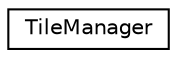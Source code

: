 digraph G
{
  edge [fontname="Helvetica",fontsize="10",labelfontname="Helvetica",labelfontsize="10"];
  node [fontname="Helvetica",fontsize="10",shape=record];
  rankdir=LR;
  Node1 [label="TileManager",height=0.2,width=0.4,color="black", fillcolor="white", style="filled",URL="$da/d62/classTileManager.html"];
}
